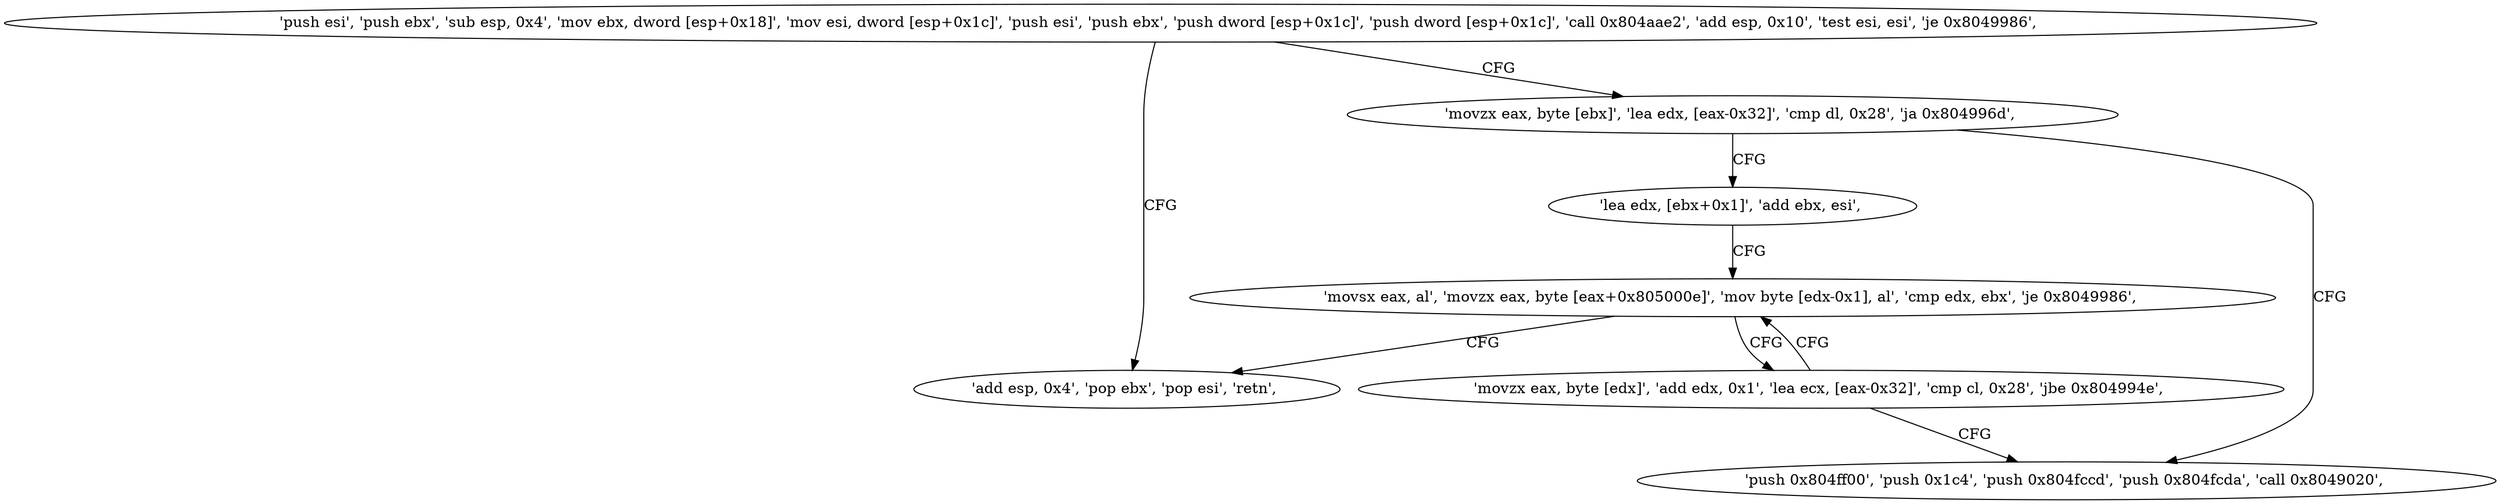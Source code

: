 digraph "func" {
"134519067" [label = "'push esi', 'push ebx', 'sub esp, 0x4', 'mov ebx, dword [esp+0x18]', 'mov esi, dword [esp+0x1c]', 'push esi', 'push ebx', 'push dword [esp+0x1c]', 'push dword [esp+0x1c]', 'call 0x804aae2', 'add esp, 0x10', 'test esi, esi', 'je 0x8049986', " ]
"134519174" [label = "'add esp, 0x4', 'pop ebx', 'pop esi', 'retn', " ]
"134519102" [label = "'movzx eax, byte [ebx]', 'lea edx, [eax-0x32]', 'cmp dl, 0x28', 'ja 0x804996d', " ]
"134519149" [label = "'push 0x804ff00', 'push 0x1c4', 'push 0x804fccd', 'push 0x804fcda', 'call 0x8049020', " ]
"134519113" [label = "'lea edx, [ebx+0x1]', 'add ebx, esi', " ]
"134519118" [label = "'movsx eax, al', 'movzx eax, byte [eax+0x805000e]', 'mov byte [edx-0x1], al', 'cmp edx, ebx', 'je 0x8049986', " ]
"134519135" [label = "'movzx eax, byte [edx]', 'add edx, 0x1', 'lea ecx, [eax-0x32]', 'cmp cl, 0x28', 'jbe 0x804994e', " ]
"134519067" -> "134519174" [ label = "CFG" ]
"134519067" -> "134519102" [ label = "CFG" ]
"134519102" -> "134519149" [ label = "CFG" ]
"134519102" -> "134519113" [ label = "CFG" ]
"134519113" -> "134519118" [ label = "CFG" ]
"134519118" -> "134519174" [ label = "CFG" ]
"134519118" -> "134519135" [ label = "CFG" ]
"134519135" -> "134519118" [ label = "CFG" ]
"134519135" -> "134519149" [ label = "CFG" ]
}
